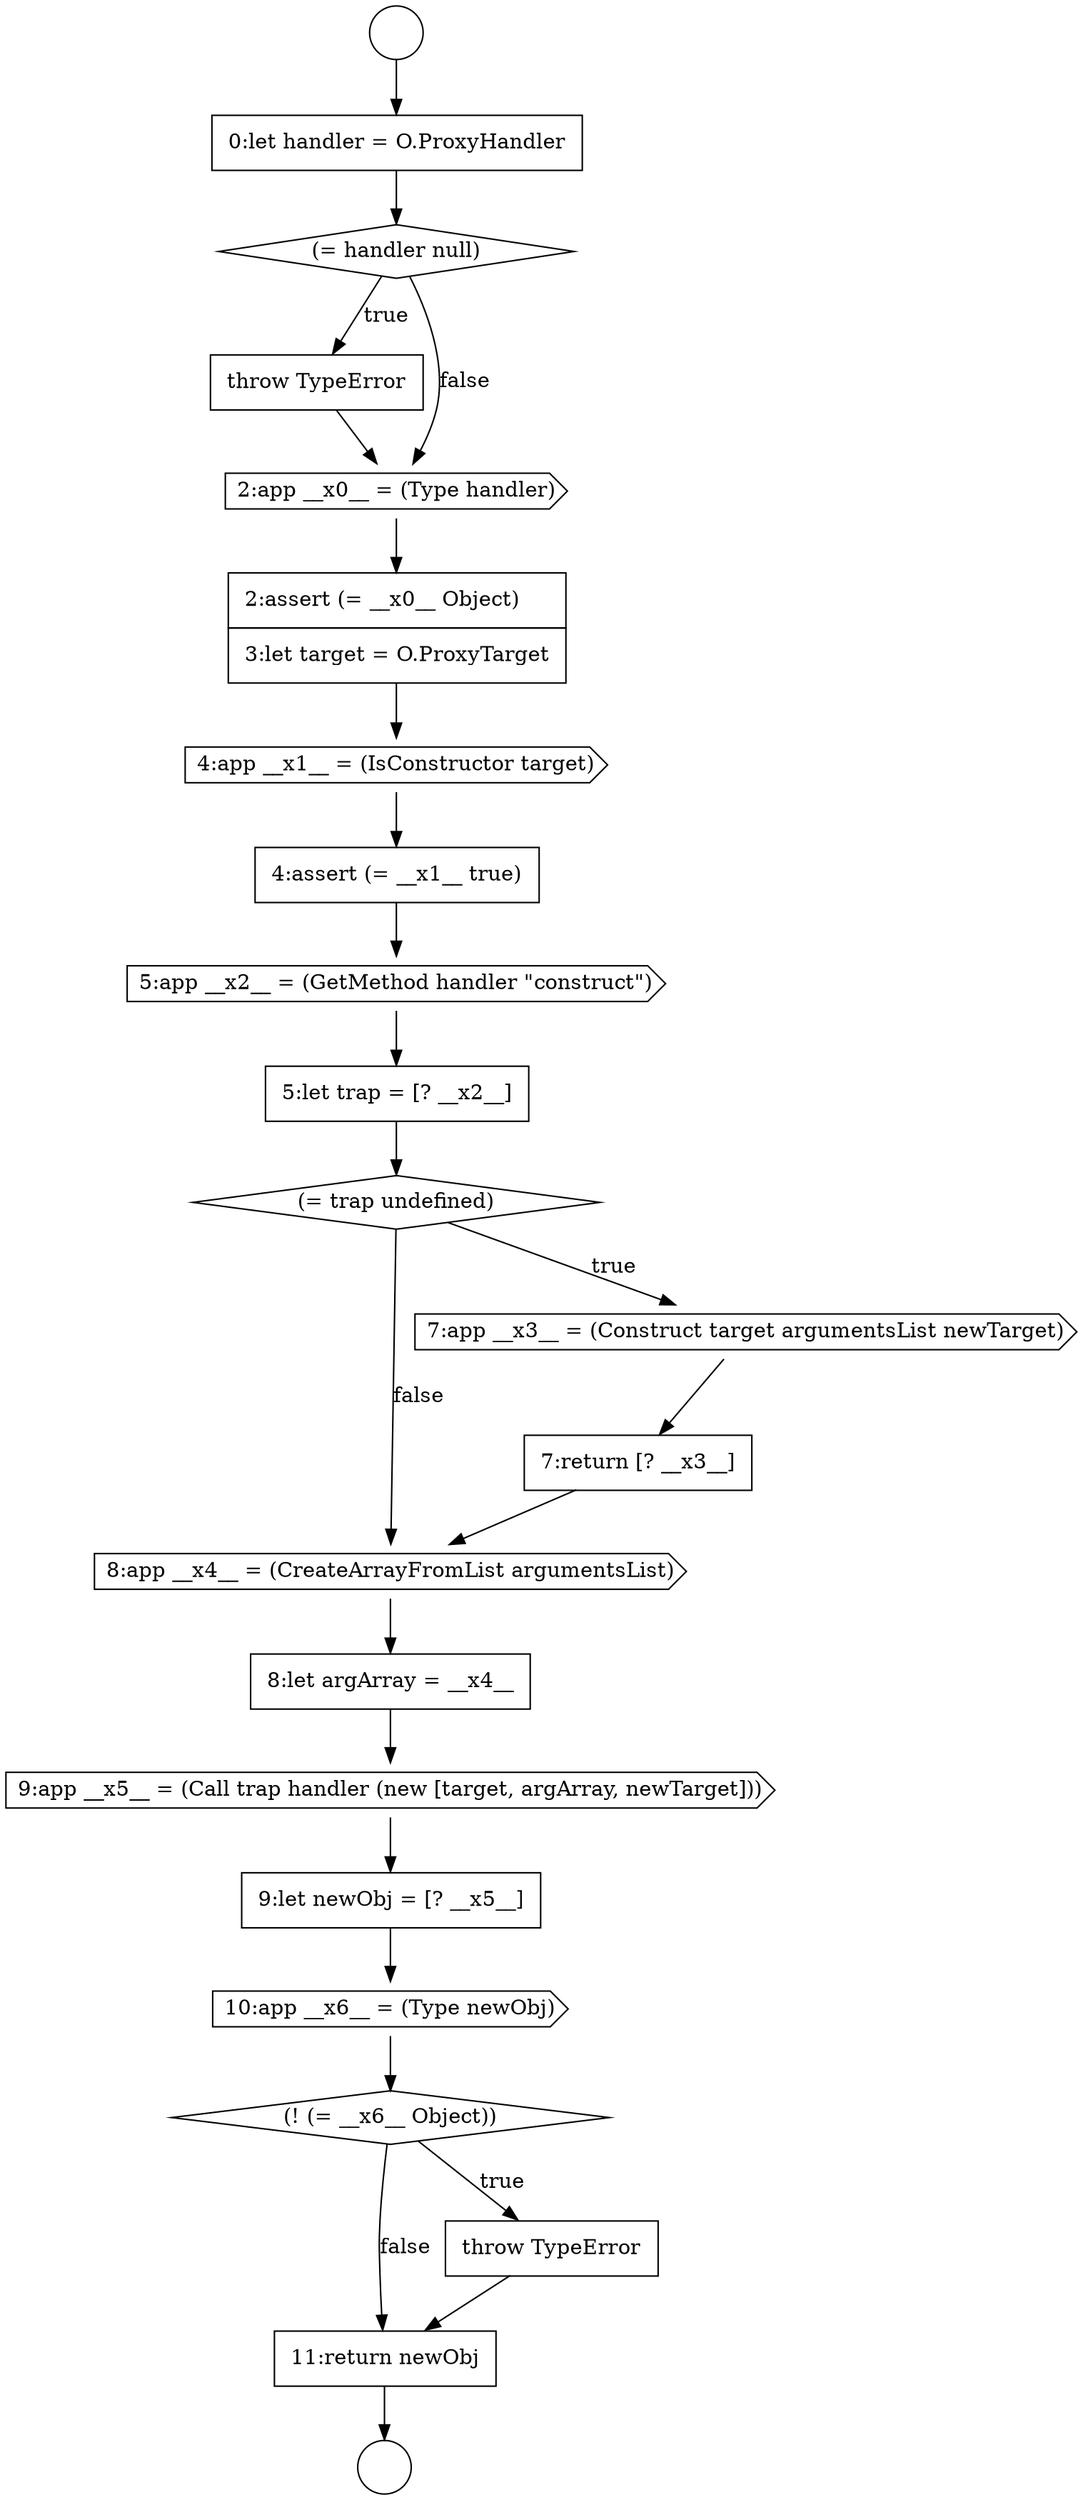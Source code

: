 digraph {
  node3253 [shape=cds, label=<<font color="black">10:app __x6__ = (Type newObj)</font>> color="black" fillcolor="white" style=filled]
  node3248 [shape=none, margin=0, label=<<font color="black">
    <table border="0" cellborder="1" cellspacing="0" cellpadding="10">
      <tr><td align="left">7:return [? __x3__]</td></tr>
    </table>
  </font>> color="black" fillcolor="white" style=filled]
  node3243 [shape=none, margin=0, label=<<font color="black">
    <table border="0" cellborder="1" cellspacing="0" cellpadding="10">
      <tr><td align="left">4:assert (= __x1__ true)</td></tr>
    </table>
  </font>> color="black" fillcolor="white" style=filled]
  node3241 [shape=none, margin=0, label=<<font color="black">
    <table border="0" cellborder="1" cellspacing="0" cellpadding="10">
      <tr><td align="left">2:assert (= __x0__ Object)</td></tr>
      <tr><td align="left">3:let target = O.ProxyTarget</td></tr>
    </table>
  </font>> color="black" fillcolor="white" style=filled]
  node3246 [shape=diamond, label=<<font color="black">(= trap undefined)</font>> color="black" fillcolor="white" style=filled]
  node3256 [shape=none, margin=0, label=<<font color="black">
    <table border="0" cellborder="1" cellspacing="0" cellpadding="10">
      <tr><td align="left">11:return newObj</td></tr>
    </table>
  </font>> color="black" fillcolor="white" style=filled]
  node3236 [shape=circle label=" " color="black" fillcolor="white" style=filled]
  node3249 [shape=cds, label=<<font color="black">8:app __x4__ = (CreateArrayFromList argumentsList)</font>> color="black" fillcolor="white" style=filled]
  node3239 [shape=none, margin=0, label=<<font color="black">
    <table border="0" cellborder="1" cellspacing="0" cellpadding="10">
      <tr><td align="left">throw TypeError</td></tr>
    </table>
  </font>> color="black" fillcolor="white" style=filled]
  node3250 [shape=none, margin=0, label=<<font color="black">
    <table border="0" cellborder="1" cellspacing="0" cellpadding="10">
      <tr><td align="left">8:let argArray = __x4__</td></tr>
    </table>
  </font>> color="black" fillcolor="white" style=filled]
  node3254 [shape=diamond, label=<<font color="black">(! (= __x6__ Object))</font>> color="black" fillcolor="white" style=filled]
  node3237 [shape=none, margin=0, label=<<font color="black">
    <table border="0" cellborder="1" cellspacing="0" cellpadding="10">
      <tr><td align="left">0:let handler = O.ProxyHandler</td></tr>
    </table>
  </font>> color="black" fillcolor="white" style=filled]
  node3242 [shape=cds, label=<<font color="black">4:app __x1__ = (IsConstructor target)</font>> color="black" fillcolor="white" style=filled]
  node3247 [shape=cds, label=<<font color="black">7:app __x3__ = (Construct target argumentsList newTarget)</font>> color="black" fillcolor="white" style=filled]
  node3255 [shape=none, margin=0, label=<<font color="black">
    <table border="0" cellborder="1" cellspacing="0" cellpadding="10">
      <tr><td align="left">throw TypeError</td></tr>
    </table>
  </font>> color="black" fillcolor="white" style=filled]
  node3240 [shape=cds, label=<<font color="black">2:app __x0__ = (Type handler)</font>> color="black" fillcolor="white" style=filled]
  node3251 [shape=cds, label=<<font color="black">9:app __x5__ = (Call trap handler (new [target, argArray, newTarget]))</font>> color="black" fillcolor="white" style=filled]
  node3238 [shape=diamond, label=<<font color="black">(= handler null)</font>> color="black" fillcolor="white" style=filled]
  node3235 [shape=circle label=" " color="black" fillcolor="white" style=filled]
  node3252 [shape=none, margin=0, label=<<font color="black">
    <table border="0" cellborder="1" cellspacing="0" cellpadding="10">
      <tr><td align="left">9:let newObj = [? __x5__]</td></tr>
    </table>
  </font>> color="black" fillcolor="white" style=filled]
  node3244 [shape=cds, label=<<font color="black">5:app __x2__ = (GetMethod handler &quot;construct&quot;)</font>> color="black" fillcolor="white" style=filled]
  node3245 [shape=none, margin=0, label=<<font color="black">
    <table border="0" cellborder="1" cellspacing="0" cellpadding="10">
      <tr><td align="left">5:let trap = [? __x2__]</td></tr>
    </table>
  </font>> color="black" fillcolor="white" style=filled]
  node3240 -> node3241 [ color="black"]
  node3245 -> node3246 [ color="black"]
  node3242 -> node3243 [ color="black"]
  node3241 -> node3242 [ color="black"]
  node3239 -> node3240 [ color="black"]
  node3244 -> node3245 [ color="black"]
  node3238 -> node3239 [label=<<font color="black">true</font>> color="black"]
  node3238 -> node3240 [label=<<font color="black">false</font>> color="black"]
  node3249 -> node3250 [ color="black"]
  node3243 -> node3244 [ color="black"]
  node3235 -> node3237 [ color="black"]
  node3246 -> node3247 [label=<<font color="black">true</font>> color="black"]
  node3246 -> node3249 [label=<<font color="black">false</font>> color="black"]
  node3247 -> node3248 [ color="black"]
  node3250 -> node3251 [ color="black"]
  node3251 -> node3252 [ color="black"]
  node3252 -> node3253 [ color="black"]
  node3255 -> node3256 [ color="black"]
  node3254 -> node3255 [label=<<font color="black">true</font>> color="black"]
  node3254 -> node3256 [label=<<font color="black">false</font>> color="black"]
  node3256 -> node3236 [ color="black"]
  node3248 -> node3249 [ color="black"]
  node3253 -> node3254 [ color="black"]
  node3237 -> node3238 [ color="black"]
}
